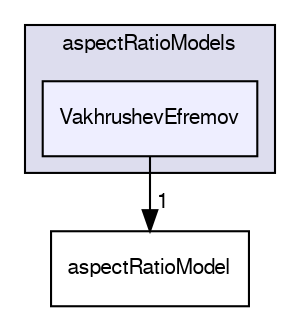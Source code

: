 digraph "applications/solvers/multiphase/twoPhaseEulerFoam/interfacialModels/aspectRatioModels/VakhrushevEfremov" {
  bgcolor=transparent;
  compound=true
  node [ fontsize="10", fontname="FreeSans"];
  edge [ labelfontsize="10", labelfontname="FreeSans"];
  subgraph clusterdir_61a4c66f01258155d2258fd2274f3c82 {
    graph [ bgcolor="#ddddee", pencolor="black", label="aspectRatioModels" fontname="FreeSans", fontsize="10", URL="dir_61a4c66f01258155d2258fd2274f3c82.html"]
  dir_4ee27ff397c98cb392ece2a916aeff03 [shape=box, label="VakhrushevEfremov", style="filled", fillcolor="#eeeeff", pencolor="black", URL="dir_4ee27ff397c98cb392ece2a916aeff03.html"];
  }
  dir_8953d7c515d018a0dfe9ce713e024667 [shape=box label="aspectRatioModel" URL="dir_8953d7c515d018a0dfe9ce713e024667.html"];
  dir_4ee27ff397c98cb392ece2a916aeff03->dir_8953d7c515d018a0dfe9ce713e024667 [headlabel="1", labeldistance=1.5 headhref="dir_000202_000199.html"];
}

